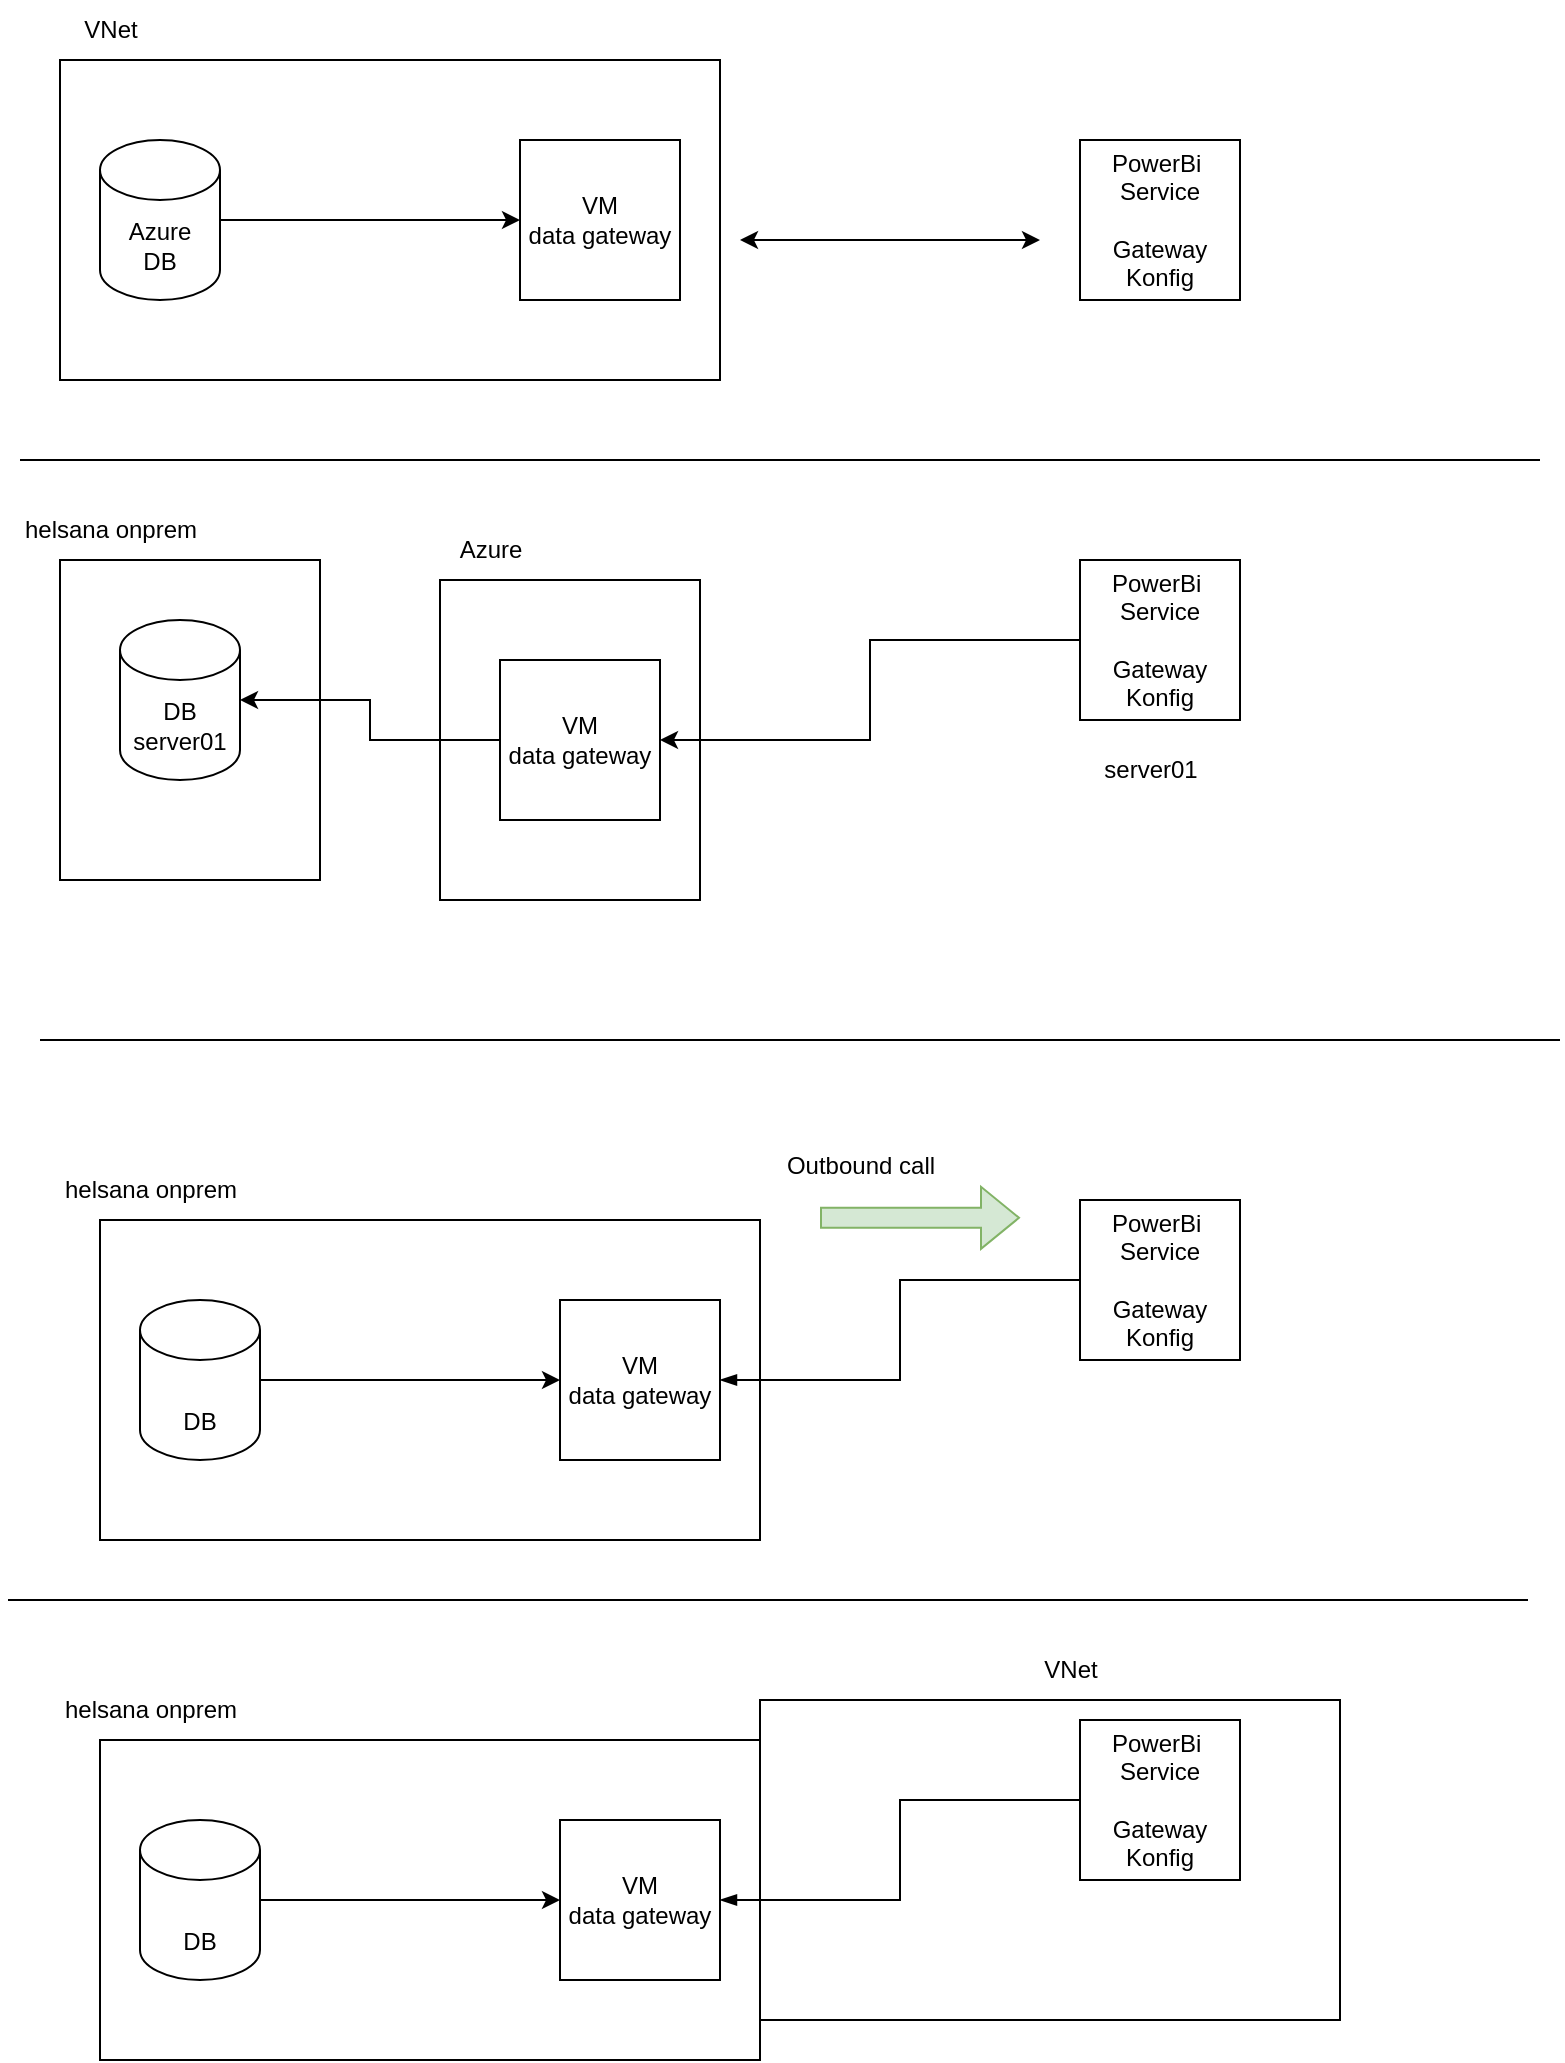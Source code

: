 <mxfile version="27.0.6" pages="3">
  <diagram name="Concept" id="qZir8afrdWR26OkXhCDN">
    <mxGraphModel dx="1554" dy="815" grid="1" gridSize="10" guides="1" tooltips="1" connect="1" arrows="1" fold="1" page="1" pageScale="1" pageWidth="827" pageHeight="1169" math="0" shadow="0">
      <root>
        <mxCell id="0" />
        <mxCell id="1" parent="0" />
        <mxCell id="7g-bt5lcissooJmc7fK5-17" value="" style="rounded=0;whiteSpace=wrap;html=1;fillColor=none;" parent="1" vertex="1">
          <mxGeometry x="60" y="360" width="130" height="160" as="geometry" />
        </mxCell>
        <mxCell id="7g-bt5lcissooJmc7fK5-5" value="" style="rounded=0;whiteSpace=wrap;html=1;fillColor=none;" parent="1" vertex="1">
          <mxGeometry x="60" y="110" width="330" height="160" as="geometry" />
        </mxCell>
        <mxCell id="7g-bt5lcissooJmc7fK5-2" value="PowerBi&amp;nbsp;&lt;div&gt;Service&lt;/div&gt;&lt;div&gt;&lt;br&gt;Gateway Konfig&lt;/div&gt;" style="whiteSpace=wrap;html=1;aspect=fixed;" parent="1" vertex="1">
          <mxGeometry x="570" y="150" width="80" height="80" as="geometry" />
        </mxCell>
        <mxCell id="7g-bt5lcissooJmc7fK5-1" value="VM&lt;div&gt;data gateway&lt;/div&gt;" style="whiteSpace=wrap;html=1;aspect=fixed;" parent="1" vertex="1">
          <mxGeometry x="290" y="150" width="80" height="80" as="geometry" />
        </mxCell>
        <mxCell id="7g-bt5lcissooJmc7fK5-9" style="edgeStyle=orthogonalEdgeStyle;rounded=0;orthogonalLoop=1;jettySize=auto;html=1;" parent="1" source="7g-bt5lcissooJmc7fK5-3" target="7g-bt5lcissooJmc7fK5-1" edge="1">
          <mxGeometry relative="1" as="geometry" />
        </mxCell>
        <mxCell id="7g-bt5lcissooJmc7fK5-3" value="Azure&lt;br&gt;DB" style="shape=cylinder3;whiteSpace=wrap;html=1;boundedLbl=1;backgroundOutline=1;size=15;" parent="1" vertex="1">
          <mxGeometry x="80" y="150" width="60" height="80" as="geometry" />
        </mxCell>
        <mxCell id="7g-bt5lcissooJmc7fK5-6" value="VNet" style="text;html=1;align=center;verticalAlign=middle;resizable=0;points=[];autosize=1;strokeColor=none;fillColor=none;" parent="1" vertex="1">
          <mxGeometry x="60" y="80" width="50" height="30" as="geometry" />
        </mxCell>
        <mxCell id="7g-bt5lcissooJmc7fK5-7" value="" style="endArrow=classic;startArrow=classic;html=1;rounded=0;" parent="1" edge="1">
          <mxGeometry width="50" height="50" relative="1" as="geometry">
            <mxPoint x="400" y="200" as="sourcePoint" />
            <mxPoint x="550" y="200" as="targetPoint" />
          </mxGeometry>
        </mxCell>
        <mxCell id="7g-bt5lcissooJmc7fK5-10" value="" style="rounded=0;whiteSpace=wrap;html=1;fillColor=none;" parent="1" vertex="1">
          <mxGeometry x="250" y="370" width="130" height="160" as="geometry" />
        </mxCell>
        <mxCell id="7g-bt5lcissooJmc7fK5-11" value="" style="endArrow=none;html=1;rounded=0;" parent="1" edge="1">
          <mxGeometry width="50" height="50" relative="1" as="geometry">
            <mxPoint x="40" y="310" as="sourcePoint" />
            <mxPoint x="800" y="310" as="targetPoint" />
          </mxGeometry>
        </mxCell>
        <mxCell id="7g-bt5lcissooJmc7fK5-19" style="edgeStyle=orthogonalEdgeStyle;rounded=0;orthogonalLoop=1;jettySize=auto;html=1;" parent="1" source="7g-bt5lcissooJmc7fK5-12" target="7g-bt5lcissooJmc7fK5-15" edge="1">
          <mxGeometry relative="1" as="geometry" />
        </mxCell>
        <mxCell id="7g-bt5lcissooJmc7fK5-12" value="PowerBi&amp;nbsp;&lt;div&gt;Service&lt;/div&gt;&lt;div&gt;&lt;br&gt;Gateway Konfig&lt;/div&gt;" style="whiteSpace=wrap;html=1;aspect=fixed;" parent="1" vertex="1">
          <mxGeometry x="570" y="360" width="80" height="80" as="geometry" />
        </mxCell>
        <mxCell id="7g-bt5lcissooJmc7fK5-13" value="PowerBi&amp;nbsp;&lt;div&gt;Service&lt;/div&gt;&lt;div&gt;&lt;br&gt;Gateway Konfig&lt;/div&gt;" style="whiteSpace=wrap;html=1;aspect=fixed;" parent="1" vertex="1">
          <mxGeometry x="570" y="680" width="80" height="80" as="geometry" />
        </mxCell>
        <mxCell id="7g-bt5lcissooJmc7fK5-14" value="" style="endArrow=none;html=1;rounded=0;" parent="1" edge="1">
          <mxGeometry width="50" height="50" relative="1" as="geometry">
            <mxPoint x="50" y="600" as="sourcePoint" />
            <mxPoint x="810" y="600" as="targetPoint" />
          </mxGeometry>
        </mxCell>
        <mxCell id="7g-bt5lcissooJmc7fK5-15" value="VM&lt;div&gt;data gateway&lt;/div&gt;" style="whiteSpace=wrap;html=1;aspect=fixed;" parent="1" vertex="1">
          <mxGeometry x="280" y="410" width="80" height="80" as="geometry" />
        </mxCell>
        <mxCell id="7g-bt5lcissooJmc7fK5-16" value="DB&lt;br&gt;server01" style="shape=cylinder3;whiteSpace=wrap;html=1;boundedLbl=1;backgroundOutline=1;size=15;" parent="1" vertex="1">
          <mxGeometry x="90" y="390" width="60" height="80" as="geometry" />
        </mxCell>
        <mxCell id="7g-bt5lcissooJmc7fK5-18" style="edgeStyle=orthogonalEdgeStyle;rounded=0;orthogonalLoop=1;jettySize=auto;html=1;entryX=1;entryY=0.5;entryDx=0;entryDy=0;entryPerimeter=0;" parent="1" source="7g-bt5lcissooJmc7fK5-15" target="7g-bt5lcissooJmc7fK5-16" edge="1">
          <mxGeometry relative="1" as="geometry" />
        </mxCell>
        <mxCell id="7g-bt5lcissooJmc7fK5-20" value="" style="rounded=0;whiteSpace=wrap;html=1;fillColor=none;" parent="1" vertex="1">
          <mxGeometry x="80" y="690" width="330" height="160" as="geometry" />
        </mxCell>
        <mxCell id="7g-bt5lcissooJmc7fK5-21" value="VM&lt;div&gt;data gateway&lt;/div&gt;" style="whiteSpace=wrap;html=1;aspect=fixed;" parent="1" vertex="1">
          <mxGeometry x="310" y="730" width="80" height="80" as="geometry" />
        </mxCell>
        <mxCell id="7g-bt5lcissooJmc7fK5-22" style="edgeStyle=orthogonalEdgeStyle;rounded=0;orthogonalLoop=1;jettySize=auto;html=1;" parent="1" source="7g-bt5lcissooJmc7fK5-23" target="7g-bt5lcissooJmc7fK5-21" edge="1">
          <mxGeometry relative="1" as="geometry" />
        </mxCell>
        <mxCell id="7g-bt5lcissooJmc7fK5-23" value="&lt;br&gt;DB" style="shape=cylinder3;whiteSpace=wrap;html=1;boundedLbl=1;backgroundOutline=1;size=15;" parent="1" vertex="1">
          <mxGeometry x="100" y="730" width="60" height="80" as="geometry" />
        </mxCell>
        <mxCell id="7g-bt5lcissooJmc7fK5-24" value="helsana onprem" style="text;html=1;align=center;verticalAlign=middle;resizable=0;points=[];autosize=1;strokeColor=none;fillColor=none;" parent="1" vertex="1">
          <mxGeometry x="50" y="660" width="110" height="30" as="geometry" />
        </mxCell>
        <mxCell id="7g-bt5lcissooJmc7fK5-25" value="Azure" style="text;html=1;align=center;verticalAlign=middle;resizable=0;points=[];autosize=1;strokeColor=none;fillColor=none;" parent="1" vertex="1">
          <mxGeometry x="250" y="340" width="50" height="30" as="geometry" />
        </mxCell>
        <mxCell id="7g-bt5lcissooJmc7fK5-27" style="edgeStyle=orthogonalEdgeStyle;rounded=0;orthogonalLoop=1;jettySize=auto;html=1;entryX=0;entryY=0.5;entryDx=0;entryDy=0;endArrow=none;startFill=1;startArrow=blockThin;" parent="1" source="7g-bt5lcissooJmc7fK5-21" target="7g-bt5lcissooJmc7fK5-13" edge="1">
          <mxGeometry relative="1" as="geometry" />
        </mxCell>
        <mxCell id="7g-bt5lcissooJmc7fK5-28" value="" style="endArrow=none;html=1;rounded=0;" parent="1" edge="1">
          <mxGeometry width="50" height="50" relative="1" as="geometry">
            <mxPoint x="34" y="880" as="sourcePoint" />
            <mxPoint x="794" y="880" as="targetPoint" />
          </mxGeometry>
        </mxCell>
        <mxCell id="7g-bt5lcissooJmc7fK5-29" value="PowerBi&amp;nbsp;&lt;div&gt;Service&lt;/div&gt;&lt;div&gt;&lt;br&gt;Gateway Konfig&lt;/div&gt;" style="whiteSpace=wrap;html=1;aspect=fixed;" parent="1" vertex="1">
          <mxGeometry x="570" y="940" width="80" height="80" as="geometry" />
        </mxCell>
        <mxCell id="7g-bt5lcissooJmc7fK5-30" value="" style="rounded=0;whiteSpace=wrap;html=1;fillColor=none;" parent="1" vertex="1">
          <mxGeometry x="80" y="950" width="330" height="160" as="geometry" />
        </mxCell>
        <mxCell id="7g-bt5lcissooJmc7fK5-31" value="VM&lt;div&gt;data gateway&lt;/div&gt;" style="whiteSpace=wrap;html=1;aspect=fixed;" parent="1" vertex="1">
          <mxGeometry x="310" y="990" width="80" height="80" as="geometry" />
        </mxCell>
        <mxCell id="7g-bt5lcissooJmc7fK5-32" style="edgeStyle=orthogonalEdgeStyle;rounded=0;orthogonalLoop=1;jettySize=auto;html=1;" parent="1" source="7g-bt5lcissooJmc7fK5-33" target="7g-bt5lcissooJmc7fK5-31" edge="1">
          <mxGeometry relative="1" as="geometry" />
        </mxCell>
        <mxCell id="7g-bt5lcissooJmc7fK5-33" value="&lt;br&gt;DB" style="shape=cylinder3;whiteSpace=wrap;html=1;boundedLbl=1;backgroundOutline=1;size=15;" parent="1" vertex="1">
          <mxGeometry x="100" y="990" width="60" height="80" as="geometry" />
        </mxCell>
        <mxCell id="7g-bt5lcissooJmc7fK5-34" value="helsana onprem" style="text;html=1;align=center;verticalAlign=middle;resizable=0;points=[];autosize=1;strokeColor=none;fillColor=none;" parent="1" vertex="1">
          <mxGeometry x="50" y="920" width="110" height="30" as="geometry" />
        </mxCell>
        <mxCell id="7g-bt5lcissooJmc7fK5-35" style="edgeStyle=orthogonalEdgeStyle;rounded=0;orthogonalLoop=1;jettySize=auto;html=1;entryX=0;entryY=0.5;entryDx=0;entryDy=0;endArrow=none;startFill=1;startArrow=blockThin;" parent="1" source="7g-bt5lcissooJmc7fK5-31" target="7g-bt5lcissooJmc7fK5-29" edge="1">
          <mxGeometry relative="1" as="geometry" />
        </mxCell>
        <mxCell id="7g-bt5lcissooJmc7fK5-36" value="" style="rounded=0;whiteSpace=wrap;html=1;fillColor=none;" parent="1" vertex="1">
          <mxGeometry x="410" y="930" width="290" height="160" as="geometry" />
        </mxCell>
        <mxCell id="7g-bt5lcissooJmc7fK5-37" value="VNet" style="text;html=1;align=center;verticalAlign=middle;resizable=0;points=[];autosize=1;strokeColor=none;fillColor=none;" parent="1" vertex="1">
          <mxGeometry x="540" y="900" width="50" height="30" as="geometry" />
        </mxCell>
        <mxCell id="7g-bt5lcissooJmc7fK5-38" value="" style="shape=flexArrow;endArrow=classic;html=1;rounded=0;fillColor=#d5e8d4;strokeColor=#82b366;" parent="1" edge="1">
          <mxGeometry width="50" height="50" relative="1" as="geometry">
            <mxPoint x="440" y="688.89" as="sourcePoint" />
            <mxPoint x="540" y="688.89" as="targetPoint" />
          </mxGeometry>
        </mxCell>
        <mxCell id="7g-bt5lcissooJmc7fK5-39" value="Outbound call" style="text;html=1;align=center;verticalAlign=middle;resizable=0;points=[];autosize=1;strokeColor=none;fillColor=none;" parent="1" vertex="1">
          <mxGeometry x="410" y="648" width="100" height="30" as="geometry" />
        </mxCell>
        <mxCell id="7g-bt5lcissooJmc7fK5-40" value="helsana onprem" style="text;html=1;align=center;verticalAlign=middle;resizable=0;points=[];autosize=1;strokeColor=none;fillColor=none;" parent="1" vertex="1">
          <mxGeometry x="30" y="330" width="110" height="30" as="geometry" />
        </mxCell>
        <mxCell id="7g-bt5lcissooJmc7fK5-41" value="server01" style="text;html=1;align=center;verticalAlign=middle;resizable=0;points=[];autosize=1;strokeColor=none;fillColor=none;" parent="1" vertex="1">
          <mxGeometry x="570" y="450" width="70" height="30" as="geometry" />
        </mxCell>
      </root>
    </mxGraphModel>
  </diagram>
  <diagram id="yi8a7LDvzmybEQrTX-x0" name="Data Gateway">
    <mxGraphModel dx="1426" dy="897" grid="1" gridSize="10" guides="1" tooltips="1" connect="1" arrows="1" fold="1" page="1" pageScale="1" pageWidth="827" pageHeight="1169" math="0" shadow="0">
      <root>
        <mxCell id="0" />
        <mxCell id="1" parent="0" />
        <mxCell id="41tGtzTbO94o2JY7hZ-_-1" value="" style="rounded=0;whiteSpace=wrap;html=1;dashed=1;dashPattern=8 8;strokeColor=#3399FF;fillColor=none;" parent="1" vertex="1">
          <mxGeometry x="445.85" y="89" width="193.05" height="130" as="geometry" />
        </mxCell>
        <mxCell id="FhgOkG7_U2HI9GL1ZDEd-1" value="" style="rounded=0;whiteSpace=wrap;html=1;dashed=1;dashPattern=8 8;strokeColor=#666666;fillColor=#f5f5f5;fontColor=#333333;" parent="1" vertex="1">
          <mxGeometry x="120.85" y="70" width="230" height="150" as="geometry" />
        </mxCell>
        <mxCell id="FhgOkG7_U2HI9GL1ZDEd-3" value="VM/ Gateway" style="image;aspect=fixed;html=1;points=[];align=center;fontSize=12;image=img/lib/azure2/compute/Virtual_Machine.svg;" parent="1" vertex="1">
          <mxGeometry x="270.85" y="120" width="53.91" height="50" as="geometry" />
        </mxCell>
        <mxCell id="FhgOkG7_U2HI9GL1ZDEd-5" value="helsana onprem" style="text;html=1;align=center;verticalAlign=middle;whiteSpace=wrap;rounded=0;" parent="1" vertex="1">
          <mxGeometry x="110" y="40" width="60" height="30" as="geometry" />
        </mxCell>
        <mxCell id="FhgOkG7_U2HI9GL1ZDEd-6" value="" style="image;aspect=fixed;html=1;points=[];align=center;fontSize=12;image=img/lib/azure2/databases/SQL_Data_Warehouses.svg;" parent="1" vertex="1">
          <mxGeometry x="140.85" y="112.5" width="64" height="65" as="geometry" />
        </mxCell>
        <mxCell id="41tGtzTbO94o2JY7hZ-_-2" value="PowerBi&lt;br&gt;Service" style="image;aspect=fixed;html=1;points=[];align=center;fontSize=12;image=img/lib/azure2/power_platform/PowerBI.svg;" parent="1" vertex="1">
          <mxGeometry x="548.9" y="109" width="37.5" height="50" as="geometry" />
        </mxCell>
        <mxCell id="41tGtzTbO94o2JY7hZ-_-3" value="PowerBi&lt;br&gt;Gateway" style="image;aspect=fixed;html=1;points=[];align=center;fontSize=12;image=img/lib/azure2/networking/Application_Gateways.svg;" parent="1" vertex="1">
          <mxGeometry x="468.9" y="114" width="40" height="40" as="geometry" />
        </mxCell>
        <mxCell id="41tGtzTbO94o2JY7hZ-_-6" value="" style="endArrow=block;startArrow=none;html=1;rounded=0;strokeColor=#3399FF;strokeWidth=3;startFill=0;endFill=1;" parent="1" edge="1">
          <mxGeometry width="50" height="50" relative="1" as="geometry">
            <mxPoint x="355.85" y="144.5" as="sourcePoint" />
            <mxPoint x="445.85" y="144.5" as="targetPoint" />
          </mxGeometry>
        </mxCell>
        <mxCell id="fnILvnNw3e_hWQ94wpYr-20" value="" style="rounded=0;whiteSpace=wrap;html=1;dashed=1;dashPattern=8 8;strokeColor=#666666;fillColor=#f5f5f5;fontColor=#333333;" parent="1" vertex="1">
          <mxGeometry x="114.65" y="890" width="230" height="150" as="geometry" />
        </mxCell>
        <mxCell id="fnILvnNw3e_hWQ94wpYr-21" value="VM/ Gateway" style="image;aspect=fixed;html=1;points=[];align=center;fontSize=12;image=img/lib/azure2/compute/Virtual_Machine.svg;" parent="1" vertex="1">
          <mxGeometry x="264.65" y="940" width="53.91" height="50" as="geometry" />
        </mxCell>
        <mxCell id="fnILvnNw3e_hWQ94wpYr-22" value="helsana onprem" style="text;html=1;align=center;verticalAlign=middle;whiteSpace=wrap;rounded=0;" parent="1" vertex="1">
          <mxGeometry x="112" y="860" width="60" height="30" as="geometry" />
        </mxCell>
        <mxCell id="wOrmuRQ5-gVy0QCRrRBy-9" style="edgeStyle=orthogonalEdgeStyle;rounded=0;orthogonalLoop=1;jettySize=auto;html=1;dashed=1;endArrow=none;startFill=0;strokeColor=#808080;" parent="1" source="fnILvnNw3e_hWQ94wpYr-23" target="fnILvnNw3e_hWQ94wpYr-21" edge="1">
          <mxGeometry relative="1" as="geometry" />
        </mxCell>
        <mxCell id="fnILvnNw3e_hWQ94wpYr-23" value="" style="image;aspect=fixed;html=1;points=[];align=center;fontSize=12;image=img/lib/azure2/databases/SQL_Data_Warehouses.svg;" parent="1" vertex="1">
          <mxGeometry x="134.65" y="932.5" width="64" height="65" as="geometry" />
        </mxCell>
        <mxCell id="fnILvnNw3e_hWQ94wpYr-24" value="" style="rounded=0;whiteSpace=wrap;html=1;dashed=1;dashPattern=8 8;strokeColor=#3399FF;fillColor=none;" parent="1" vertex="1">
          <mxGeometry x="439.65" y="909" width="193.05" height="130" as="geometry" />
        </mxCell>
        <mxCell id="fnILvnNw3e_hWQ94wpYr-25" value="PowerBi&lt;br&gt;Service" style="image;aspect=fixed;html=1;points=[];align=center;fontSize=12;image=img/lib/azure2/power_platform/PowerBI.svg;" parent="1" vertex="1">
          <mxGeometry x="542.7" y="929" width="37.5" height="50" as="geometry" />
        </mxCell>
        <mxCell id="fnILvnNw3e_hWQ94wpYr-26" value="PowerBi&lt;br&gt;Gateway" style="image;aspect=fixed;html=1;points=[];align=center;fontSize=12;image=img/lib/azure2/networking/Application_Gateways.svg;" parent="1" vertex="1">
          <mxGeometry x="462.7" y="934" width="40" height="40" as="geometry" />
        </mxCell>
        <mxCell id="fnILvnNw3e_hWQ94wpYr-29" value="VNet" style="image;aspect=fixed;html=1;points=[];align=center;fontSize=12;image=img/lib/azure2/networking/Virtual_Networks.svg;imageBackground=default;" parent="1" vertex="1">
          <mxGeometry x="571.45" y="1025" width="50.25" height="30" as="geometry" />
        </mxCell>
        <mxCell id="fnILvnNw3e_hWQ94wpYr-31" value="Premium&lt;br&gt;License" style="text;html=1;align=center;verticalAlign=middle;resizable=0;points=[];autosize=1;strokeColor=none;fillColor=none;" parent="1" vertex="1">
          <mxGeometry x="568.67" y="870" width="70" height="40" as="geometry" />
        </mxCell>
        <mxCell id="fnILvnNw3e_hWQ94wpYr-32" value="Expressroute" style="image;aspect=fixed;html=1;points=[];align=center;fontSize=12;image=img/lib/azure2/networking/ExpressRoute_Circuits.svg;" parent="1" vertex="1">
          <mxGeometry x="374.65" y="977" width="32.81" height="30" as="geometry" />
        </mxCell>
        <mxCell id="fnILvnNw3e_hWQ94wpYr-33" value="" style="endArrow=block;startArrow=block;html=1;rounded=0;strokeColor=#3399FF;strokeWidth=3;endFill=1;startFill=1;" parent="1" edge="1">
          <mxGeometry width="50" height="50" relative="1" as="geometry">
            <mxPoint x="344.65" y="974" as="sourcePoint" />
            <mxPoint x="434.65" y="974" as="targetPoint" />
          </mxGeometry>
        </mxCell>
        <mxCell id="fnILvnNw3e_hWQ94wpYr-34" value="" style="endArrow=none;html=1;rounded=0;dashed=1;dashPattern=12 12;" parent="1" edge="1">
          <mxGeometry width="50" height="50" relative="1" as="geometry">
            <mxPoint x="45.0" y="280" as="sourcePoint" />
            <mxPoint x="765" y="280" as="targetPoint" />
          </mxGeometry>
        </mxCell>
        <mxCell id="w2pjKK2Ba49s_lqFkEk9-17" value="" style="endArrow=none;html=1;rounded=0;dashed=1;dashPattern=12 12;" parent="1" edge="1">
          <mxGeometry width="50" height="50" relative="1" as="geometry">
            <mxPoint x="36.15" y="570" as="sourcePoint" />
            <mxPoint x="756.15" y="570" as="targetPoint" />
          </mxGeometry>
        </mxCell>
        <mxCell id="w2pjKK2Ba49s_lqFkEk9-18" value="" style="rounded=0;whiteSpace=wrap;html=1;dashed=1;dashPattern=8 8;strokeColor=#3399FF;fillColor=none;" parent="1" vertex="1">
          <mxGeometry x="550.45" y="636.5" width="193.05" height="130" as="geometry" />
        </mxCell>
        <mxCell id="w2pjKK2Ba49s_lqFkEk9-19" value="" style="rounded=0;whiteSpace=wrap;html=1;dashed=1;dashPattern=8 8;strokeColor=#3399FF;fillColor=none;" parent="1" vertex="1">
          <mxGeometry x="328.23" y="630" width="132.22" height="150" as="geometry" />
        </mxCell>
        <mxCell id="w2pjKK2Ba49s_lqFkEk9-20" value="VM/ Gateway" style="image;aspect=fixed;html=1;points=[];align=center;fontSize=12;image=img/lib/azure2/compute/Virtual_Machine.svg;" parent="1" vertex="1">
          <mxGeometry x="366.54" y="672.5" width="53.91" height="50" as="geometry" />
        </mxCell>
        <mxCell id="w2pjKK2Ba49s_lqFkEk9-21" value="" style="rounded=0;whiteSpace=wrap;html=1;dashed=1;dashPattern=8 8;strokeColor=#666666;fillColor=#f5f5f5;fontColor=#333333;" parent="1" vertex="1">
          <mxGeometry x="112.35" y="650" width="124.1" height="110" as="geometry" />
        </mxCell>
        <mxCell id="w2pjKK2Ba49s_lqFkEk9-22" value="" style="image;aspect=fixed;html=1;points=[];align=center;fontSize=12;image=img/lib/azure2/databases/SQL_Data_Warehouses.svg;" parent="1" vertex="1">
          <mxGeometry x="142.35" y="668.75" width="56.62" height="57.5" as="geometry" />
        </mxCell>
        <mxCell id="w2pjKK2Ba49s_lqFkEk9-23" value="Expressroute" style="image;aspect=fixed;html=1;points=[];align=center;fontSize=12;image=img/lib/azure2/networking/ExpressRoute_Circuits.svg;" parent="1" vertex="1">
          <mxGeometry x="266.45" y="707.5" width="32.81" height="30" as="geometry" />
        </mxCell>
        <mxCell id="w2pjKK2Ba49s_lqFkEk9-24" value="" style="endArrow=block;startArrow=block;html=1;rounded=0;strokeColor=#3399FF;strokeWidth=3;endFill=1;startFill=1;" parent="1" edge="1">
          <mxGeometry width="50" height="50" relative="1" as="geometry">
            <mxPoint x="236.45" y="704.5" as="sourcePoint" />
            <mxPoint x="326.45" y="704.5" as="targetPoint" />
          </mxGeometry>
        </mxCell>
        <mxCell id="w2pjKK2Ba49s_lqFkEk9-25" value="helsana onprem" style="text;html=1;align=center;verticalAlign=middle;whiteSpace=wrap;rounded=0;" parent="1" vertex="1">
          <mxGeometry x="107" y="620" width="60" height="30" as="geometry" />
        </mxCell>
        <mxCell id="w2pjKK2Ba49s_lqFkEk9-26" value="PowerBi&lt;br&gt;Service" style="image;aspect=fixed;html=1;points=[];align=center;fontSize=12;image=img/lib/azure2/power_platform/PowerBI.svg;" parent="1" vertex="1">
          <mxGeometry x="653.5" y="656.5" width="37.5" height="50" as="geometry" />
        </mxCell>
        <mxCell id="w2pjKK2Ba49s_lqFkEk9-27" value="PowerBi&lt;br&gt;Gateway" style="image;aspect=fixed;html=1;points=[];align=center;fontSize=12;image=img/lib/azure2/networking/Application_Gateways.svg;" parent="1" vertex="1">
          <mxGeometry x="573.5" y="661.5" width="40" height="40" as="geometry" />
        </mxCell>
        <mxCell id="w2pjKK2Ba49s_lqFkEk9-28" value="RG&lt;br&gt;Region" style="image;sketch=0;aspect=fixed;html=1;points=[];align=center;fontSize=12;image=img/lib/mscae/ResourceGroup.svg;imageBackground=default;" parent="1" vertex="1">
          <mxGeometry x="406.83" y="766" width="37.5" height="30" as="geometry" />
        </mxCell>
        <mxCell id="w2pjKK2Ba49s_lqFkEk9-29" value="" style="endArrow=block;startArrow=none;html=1;rounded=0;strokeColor=#3399FF;strokeWidth=3;startFill=0;endFill=1;" parent="1" edge="1">
          <mxGeometry width="50" height="50" relative="1" as="geometry">
            <mxPoint x="460.45" y="704.5" as="sourcePoint" />
            <mxPoint x="550.45" y="704.5" as="targetPoint" />
          </mxGeometry>
        </mxCell>
        <mxCell id="w2pjKK2Ba49s_lqFkEk9-30" value="Azure&lt;br&gt;Backbone&lt;br&gt;Region" style="edgeLabel;html=1;align=center;verticalAlign=middle;resizable=0;points=[];" parent="w2pjKK2Ba49s_lqFkEk9-29" vertex="1" connectable="0">
          <mxGeometry x="0.091" y="1" relative="1" as="geometry">
            <mxPoint x="-7" y="24" as="offset" />
          </mxGeometry>
        </mxCell>
        <mxCell id="w2pjKK2Ba49s_lqFkEk9-31" value="RG&lt;br&gt;Region" style="image;sketch=0;aspect=fixed;html=1;points=[];align=center;fontSize=12;image=img/lib/mscae/ResourceGroup.svg;imageBackground=default;" parent="1" vertex="1">
          <mxGeometry x="691" y="752.5" width="37.5" height="30" as="geometry" />
        </mxCell>
        <mxCell id="w2pjKK2Ba49s_lqFkEk9-32" value="" style="endArrow=none;html=1;rounded=0;dashed=1;dashPattern=12 12;" parent="1" edge="1">
          <mxGeometry width="50" height="50" relative="1" as="geometry">
            <mxPoint x="41.15" y="850" as="sourcePoint" />
            <mxPoint x="761.15" y="850" as="targetPoint" />
          </mxGeometry>
        </mxCell>
        <mxCell id="w2pjKK2Ba49s_lqFkEk9-34" value="Outbound only&lt;div&gt;*Azure Relay&lt;/div&gt;" style="edgeLabel;html=1;align=center;verticalAlign=middle;resizable=0;points=[];" parent="1" vertex="1" connectable="0">
          <mxGeometry x="399.91" y="120" as="geometry" />
        </mxCell>
        <mxCell id="wOrmuRQ5-gVy0QCRrRBy-10" style="edgeStyle=orthogonalEdgeStyle;rounded=0;orthogonalLoop=1;jettySize=auto;html=1;entryX=0.04;entryY=0.5;entryDx=0;entryDy=0;entryPerimeter=0;endArrow=none;startFill=0;dashed=1;strokeColor=#808080;" parent="1" source="FhgOkG7_U2HI9GL1ZDEd-6" target="FhgOkG7_U2HI9GL1ZDEd-3" edge="1">
          <mxGeometry relative="1" as="geometry" />
        </mxCell>
        <mxCell id="wOrmuRQ5-gVy0QCRrRBy-12" value="*Azure Relay&lt;div&gt;&lt;font style=&quot;font-size: 10px;&quot;&gt;- TLS (encrypted)&lt;br&gt;- HTTPS (outbound)&lt;br&gt;- EntraID Auth&lt;/font&gt;&lt;/div&gt;" style="text;html=1;align=left;verticalAlign=middle;resizable=0;points=[];autosize=1;strokeColor=none;fillColor=none;" parent="1" vertex="1">
          <mxGeometry x="710.28" y="10" width="110" height="70" as="geometry" />
        </mxCell>
        <mxCell id="2YbgH77Sx4iIp7jszZxg-1" value="&lt;b&gt;Microsoft&lt;br&gt;Empfehlung&lt;/b&gt;" style="text;html=1;align=center;verticalAlign=middle;resizable=0;points=[];autosize=1;strokeColor=none;fillColor=none;rotation=-90;" parent="1" vertex="1">
          <mxGeometry x="-10" y="120" width="90" height="40" as="geometry" />
        </mxCell>
        <mxCell id="2YbgH77Sx4iIp7jszZxg-3" value="Outbound only&lt;div&gt;*Azure Relay&lt;/div&gt;" style="edgeLabel;html=1;align=center;verticalAlign=middle;resizable=0;points=[];" parent="1" vertex="1" connectable="0">
          <mxGeometry x="550.564" y="387.75" as="geometry" />
        </mxCell>
        <mxCell id="2YbgH77Sx4iIp7jszZxg-4" value="" style="rounded=0;whiteSpace=wrap;html=1;dashed=1;dashPattern=8 8;strokeColor=#3399FF;fillColor=none;" parent="1" vertex="1">
          <mxGeometry x="611.23" y="351.25" width="178.77" height="130" as="geometry" />
        </mxCell>
        <mxCell id="2YbgH77Sx4iIp7jszZxg-5" value="" style="rounded=0;whiteSpace=wrap;html=1;dashed=1;dashPattern=8 8;strokeColor=#3399FF;fillColor=none;" parent="1" vertex="1">
          <mxGeometry x="293.71" y="331.25" width="210.57" height="150" as="geometry" />
        </mxCell>
        <mxCell id="2YbgH77Sx4iIp7jszZxg-6" value="VM/ Gateway" style="image;aspect=fixed;html=1;points=[];align=center;fontSize=12;image=img/lib/azure2/compute/Virtual_Machine.svg;" parent="1" vertex="1">
          <mxGeometry x="424.28" y="381.25" width="53.91" height="50" as="geometry" />
        </mxCell>
        <mxCell id="2YbgH77Sx4iIp7jszZxg-7" value="VNet" style="image;aspect=fixed;html=1;points=[];align=center;fontSize=12;image=img/lib/azure2/networking/Virtual_Networks.svg;imageBackground=default;" parent="1" vertex="1">
          <mxGeometry x="444.28" y="467.25" width="50.25" height="30" as="geometry" />
        </mxCell>
        <mxCell id="2YbgH77Sx4iIp7jszZxg-8" value="PowerBi&lt;br&gt;Service" style="image;aspect=fixed;html=1;points=[];align=center;fontSize=12;image=img/lib/azure2/power_platform/PowerBI.svg;" parent="1" vertex="1">
          <mxGeometry x="714.28" y="371.25" width="37.5" height="50" as="geometry" />
        </mxCell>
        <mxCell id="2YbgH77Sx4iIp7jszZxg-9" value="" style="endArrow=block;startArrow=none;html=1;rounded=0;strokeColor=#3399FF;strokeWidth=3;startFill=0;endFill=1;" parent="1" edge="1">
          <mxGeometry width="50" height="50" relative="1" as="geometry">
            <mxPoint x="509.28" y="405.75" as="sourcePoint" />
            <mxPoint x="599.28" y="405.75" as="targetPoint" />
          </mxGeometry>
        </mxCell>
        <mxCell id="2YbgH77Sx4iIp7jszZxg-10" value="PowerBi&lt;br&gt;Gateway" style="image;aspect=fixed;html=1;points=[];align=center;fontSize=12;image=img/lib/azure2/networking/Application_Gateways.svg;" parent="1" vertex="1">
          <mxGeometry x="634.28" y="376.25" width="40" height="40" as="geometry" />
        </mxCell>
        <mxCell id="2YbgH77Sx4iIp7jszZxg-11" value="" style="endArrow=none;startArrow=none;html=1;rounded=0;strokeColor=#808080;dashed=1;startFill=0;" parent="1" source="2YbgH77Sx4iIp7jszZxg-24" edge="1">
          <mxGeometry width="50" height="50" relative="1" as="geometry">
            <mxPoint x="344.28" y="405.75" as="sourcePoint" />
            <mxPoint x="414.28" y="405.75" as="targetPoint" />
          </mxGeometry>
        </mxCell>
        <mxCell id="2YbgH77Sx4iIp7jszZxg-12" value="RG&lt;br&gt;Region" style="image;sketch=0;aspect=fixed;html=1;points=[];align=center;fontSize=12;image=img/lib/mscae/ResourceGroup.svg;imageBackground=default;" parent="1" vertex="1">
          <mxGeometry x="741.78" y="467.25" width="37.5" height="30" as="geometry" />
        </mxCell>
        <mxCell id="2YbgH77Sx4iIp7jszZxg-13" value="ER" style="image;aspect=fixed;html=1;points=[];align=center;fontSize=12;image=img/lib/azure2/networking/ExpressRoute_Circuits.svg;" parent="1" vertex="1">
          <mxGeometry x="249.28" y="409.25" width="32.81" height="30" as="geometry" />
        </mxCell>
        <mxCell id="2YbgH77Sx4iIp7jszZxg-14" value="" style="endArrow=block;startArrow=block;html=1;rounded=0;strokeColor=#3399FF;strokeWidth=3;startFill=1;endFill=1;" parent="1" edge="1">
          <mxGeometry width="50" height="50" relative="1" as="geometry">
            <mxPoint x="236.06" y="406.25" as="sourcePoint" />
            <mxPoint x="294.28" y="406.25" as="targetPoint" />
          </mxGeometry>
        </mxCell>
        <mxCell id="2YbgH77Sx4iIp7jszZxg-15" value="Azure&lt;br&gt;Backbone&lt;br&gt;Region" style="edgeLabel;html=1;align=center;verticalAlign=middle;resizable=0;points=[];" parent="1" vertex="1" connectable="0">
          <mxGeometry x="549.39" y="431.25" as="geometry" />
        </mxCell>
        <mxCell id="2YbgH77Sx4iIp7jszZxg-16" value="" style="rounded=0;whiteSpace=wrap;html=1;dashed=1;dashPattern=8 8;strokeColor=#666666;fillColor=#f5f5f5;fontColor=#333333;" parent="1" vertex="1">
          <mxGeometry x="76.06" y="350" width="160" height="120" as="geometry" />
        </mxCell>
        <mxCell id="2YbgH77Sx4iIp7jszZxg-17" value="" style="edgeStyle=orthogonalEdgeStyle;rounded=0;orthogonalLoop=1;jettySize=auto;html=1;dashed=1;endArrow=none;startFill=0;strokeColor=#666666;" parent="1" source="2YbgH77Sx4iIp7jszZxg-18" target="2YbgH77Sx4iIp7jszZxg-20" edge="1">
          <mxGeometry relative="1" as="geometry">
            <Array as="points">
              <mxPoint x="154.28" y="386" />
              <mxPoint x="154.28" y="410" />
            </Array>
          </mxGeometry>
        </mxCell>
        <mxCell id="2YbgH77Sx4iIp7jszZxg-18" value="" style="image;aspect=fixed;html=1;points=[];align=center;fontSize=12;image=img/lib/azure2/databases/SQL_Data_Warehouses.svg;" parent="1" vertex="1">
          <mxGeometry x="86.06" y="362.5" width="46.77" height="47.5" as="geometry" />
        </mxCell>
        <mxCell id="2YbgH77Sx4iIp7jszZxg-19" value="helsana onprem" style="text;html=1;align=center;verticalAlign=middle;whiteSpace=wrap;rounded=0;" parent="1" vertex="1">
          <mxGeometry x="66.66" y="320" width="60" height="30" as="geometry" />
        </mxCell>
        <mxCell id="2YbgH77Sx4iIp7jszZxg-20" value="DPF" style="image;aspect=fixed;html=1;points=[];align=center;fontSize=12;image=img/lib/azure2/devops/API_Connections.svg;" parent="1" vertex="1">
          <mxGeometry x="184.28" y="395" width="45.01" height="30" as="geometry" />
        </mxCell>
        <mxCell id="2YbgH77Sx4iIp7jszZxg-21" value="" style="image;aspect=fixed;html=1;points=[];align=center;fontSize=12;image=img/lib/azure2/databases/SQL_Database.svg;" parent="1" vertex="1">
          <mxGeometry x="94.44" y="427.5" width="30" height="40" as="geometry" />
        </mxCell>
        <mxCell id="2YbgH77Sx4iIp7jszZxg-22" style="edgeStyle=orthogonalEdgeStyle;rounded=0;orthogonalLoop=1;jettySize=auto;html=1;strokeColor=#666666;endArrow=none;startFill=0;dashed=1;entryX=0.022;entryY=0.529;entryDx=0;entryDy=0;entryPerimeter=0;" parent="1" source="2YbgH77Sx4iIp7jszZxg-21" target="2YbgH77Sx4iIp7jszZxg-20" edge="1">
          <mxGeometry relative="1" as="geometry">
            <Array as="points" />
          </mxGeometry>
        </mxCell>
        <mxCell id="2YbgH77Sx4iIp7jszZxg-23" value="" style="endArrow=none;startArrow=none;html=1;rounded=0;strokeColor=#808080;dashed=1;startFill=0;" parent="1" target="2YbgH77Sx4iIp7jszZxg-24" edge="1">
          <mxGeometry width="50" height="50" relative="1" as="geometry">
            <mxPoint x="344.28" y="405.75" as="sourcePoint" />
            <mxPoint x="414.28" y="405.75" as="targetPoint" />
          </mxGeometry>
        </mxCell>
        <mxCell id="2YbgH77Sx4iIp7jszZxg-24" value="" style="image;aspect=fixed;html=1;points=[];align=center;fontSize=12;image=img/lib/azure2/databases/SQL_Database.svg;" parent="1" vertex="1">
          <mxGeometry x="320.97" y="381.25" width="37.5" height="50" as="geometry" />
        </mxCell>
        <mxCell id="2YbgH77Sx4iIp7jszZxg-25" value="&lt;b&gt;Variante1&lt;/b&gt;" style="text;html=1;align=center;verticalAlign=middle;resizable=0;points=[];autosize=1;strokeColor=none;fillColor=none;rotation=-90;" parent="1" vertex="1">
          <mxGeometry x="5" y="376.25" width="80" height="30" as="geometry" />
        </mxCell>
        <mxCell id="2YbgH77Sx4iIp7jszZxg-26" value="&lt;b&gt;Variante 2&lt;/b&gt;" style="text;html=1;align=center;verticalAlign=middle;resizable=0;points=[];autosize=1;strokeColor=none;fillColor=none;rotation=-90;" parent="1" vertex="1">
          <mxGeometry x="4.1" y="686.25" width="80" height="30" as="geometry" />
        </mxCell>
        <mxCell id="2YbgH77Sx4iIp7jszZxg-27" value="&lt;b&gt;Variante 3&lt;/b&gt;" style="text;html=1;align=center;verticalAlign=middle;resizable=0;points=[];autosize=1;strokeColor=none;fillColor=none;rotation=-90;" parent="1" vertex="1">
          <mxGeometry x="5" y="934" width="80" height="30" as="geometry" />
        </mxCell>
        <mxCell id="41tGtzTbO94o2JY7hZ-_-4" value="RG&lt;br&gt;Region" style="image;sketch=0;aspect=fixed;html=1;points=[];align=center;fontSize=12;image=img/lib/mscae/ResourceGroup.svg;imageBackground=default;" parent="1" vertex="1">
          <mxGeometry x="586.4" y="205" width="37.5" height="30" as="geometry" />
        </mxCell>
        <mxCell id="kDim055seWfGnbcOKEwT-1" value="" style="image;aspect=fixed;html=1;points=[];align=center;fontSize=12;image=img/lib/azure2/networking/Application_Gateways.svg;" vertex="1" parent="1">
          <mxGeometry x="309.71" y="154" width="20" height="20" as="geometry" />
        </mxCell>
        <mxCell id="kDim055seWfGnbcOKEwT-2" value="" style="image;aspect=fixed;html=1;points=[];align=center;fontSize=12;image=img/lib/azure2/networking/Application_Gateways.svg;" vertex="1" parent="1">
          <mxGeometry x="304.76" y="974" width="20" height="20" as="geometry" />
        </mxCell>
        <mxCell id="kDim055seWfGnbcOKEwT-3" value="" style="image;aspect=fixed;html=1;points=[];align=center;fontSize=12;image=img/lib/azure2/networking/Application_Gateways.svg;" vertex="1" parent="1">
          <mxGeometry x="406.83" y="707.5" width="20" height="20" as="geometry" />
        </mxCell>
        <mxCell id="kDim055seWfGnbcOKEwT-4" value="" style="image;aspect=fixed;html=1;points=[];align=center;fontSize=12;image=img/lib/azure2/networking/Application_Gateways.svg;" vertex="1" parent="1">
          <mxGeometry x="462.9" y="416.25" width="20" height="20" as="geometry" />
        </mxCell>
        <mxCell id="kDim055seWfGnbcOKEwT-5" value="&lt;span style=&quot;font-size: 11px; background-color: rgb(255, 255, 255);&quot;&gt;Outbound only&lt;/span&gt;&lt;div style=&quot;font-size: 11px;&quot;&gt;*Azure Relay&lt;/div&gt;" style="text;html=1;align=center;verticalAlign=middle;resizable=0;points=[];autosize=1;strokeColor=none;fillColor=none;" vertex="1" parent="1">
          <mxGeometry x="460.28" y="661.5" width="100" height="40" as="geometry" />
        </mxCell>
      </root>
    </mxGraphModel>
  </diagram>
  <diagram id="234tp6OSNOF4crNRcXrV" name="CRMA">
    <mxGraphModel dx="1426" dy="897" grid="1" gridSize="10" guides="1" tooltips="1" connect="1" arrows="1" fold="1" page="1" pageScale="1" pageWidth="1169" pageHeight="827" math="0" shadow="0">
      <root>
        <mxCell id="0" />
        <mxCell id="1" parent="0" />
        <mxCell id="CDxIOQZTzGaVoVQtEkVS-1" value="" style="rounded=0;whiteSpace=wrap;html=1;dashed=1;dashPattern=8 8;strokeColor=#3399FF;fillColor=none;" vertex="1" parent="1">
          <mxGeometry x="863.13" y="164.25" width="121.78" height="90" as="geometry" />
        </mxCell>
        <mxCell id="JulnAEEZFJUyAHD_-O94-4" value="" style="rounded=0;whiteSpace=wrap;html=1;dashed=1;dashPattern=8 8;strokeColor=#3399FF;fillColor=none;" parent="1" vertex="1">
          <mxGeometry x="180" y="264.25" width="161.78" height="110" as="geometry" />
        </mxCell>
        <mxCell id="v8vtwaIxvWN3WRH0wQzm-2" value="" style="rounded=0;whiteSpace=wrap;html=1;dashed=1;dashPattern=8 8;strokeColor=#3399FF;fillColor=none;" parent="1" vertex="1">
          <mxGeometry x="480" y="339.25" width="220" height="150" as="geometry" />
        </mxCell>
        <mxCell id="TG2vLyRA3Qm389ypsrlD-1" value="" style="image;sketch=0;aspect=fixed;html=1;points=[];align=center;fontSize=12;image=img/lib/mscae/Data_Lake_Storage.svg;" parent="1" vertex="1">
          <mxGeometry x="491.74" y="349.25" width="43.48" height="40" as="geometry" />
        </mxCell>
        <mxCell id="v8vtwaIxvWN3WRH0wQzm-1" value="" style="rounded=0;whiteSpace=wrap;html=1;dashed=1;dashPattern=8 8;strokeColor=#3399FF;fillColor=none;" parent="1" vertex="1">
          <mxGeometry x="860" y="344" width="135.27" height="130" as="geometry" />
        </mxCell>
        <mxCell id="v8vtwaIxvWN3WRH0wQzm-4" value="" style="rounded=0;whiteSpace=wrap;html=1;dashed=1;dashPattern=8 8;strokeColor=#666666;fillColor=#f5f5f5;fontColor=#333333;" parent="1" vertex="1">
          <mxGeometry x="186.7" y="449.75" width="160" height="120" as="geometry" />
        </mxCell>
        <mxCell id="JulnAEEZFJUyAHD_-O94-8" value="" style="edgeStyle=orthogonalEdgeStyle;rounded=0;orthogonalLoop=1;jettySize=auto;html=1;dashed=1;endArrow=none;startFill=0;strokeColor=#666666;" parent="1" source="v8vtwaIxvWN3WRH0wQzm-5" target="v8vtwaIxvWN3WRH0wQzm-19" edge="1">
          <mxGeometry relative="1" as="geometry">
            <Array as="points">
              <mxPoint x="264.92" y="485.75" />
              <mxPoint x="264.92" y="509.75" />
            </Array>
          </mxGeometry>
        </mxCell>
        <mxCell id="v8vtwaIxvWN3WRH0wQzm-5" value="" style="image;aspect=fixed;html=1;points=[];align=center;fontSize=12;image=img/lib/azure2/databases/SQL_Data_Warehouses.svg;" parent="1" vertex="1">
          <mxGeometry x="196.7" y="462.25" width="46.77" height="47.5" as="geometry" />
        </mxCell>
        <mxCell id="v8vtwaIxvWN3WRH0wQzm-6" value="Expressroute" style="image;aspect=fixed;html=1;points=[];align=center;fontSize=12;image=img/lib/azure2/networking/ExpressRoute_Circuits.svg;" parent="1" vertex="1">
          <mxGeometry x="400.59" y="475.63" width="32.81" height="30" as="geometry" />
        </mxCell>
        <mxCell id="v8vtwaIxvWN3WRH0wQzm-7" value="" style="endArrow=block;startArrow=block;html=1;rounded=0;strokeColor=#3399FF;strokeWidth=3;startFill=1;endFill=1;" parent="1" edge="1">
          <mxGeometry width="50" height="50" relative="1" as="geometry">
            <mxPoint x="360" y="466.38" as="sourcePoint" />
            <mxPoint x="470" y="466.38" as="targetPoint" />
          </mxGeometry>
        </mxCell>
        <mxCell id="v8vtwaIxvWN3WRH0wQzm-8" value="helsana onprem" style="text;html=1;align=center;verticalAlign=middle;whiteSpace=wrap;rounded=0;" parent="1" vertex="1">
          <mxGeometry x="175.08" y="422.25" width="60" height="30" as="geometry" />
        </mxCell>
        <mxCell id="v8vtwaIxvWN3WRH0wQzm-9" value="PowerBi&lt;br&gt;Service" style="image;aspect=fixed;html=1;points=[];align=center;fontSize=12;image=img/lib/azure2/power_platform/PowerBI.svg;" parent="1" vertex="1">
          <mxGeometry x="905.27" y="364" width="37.5" height="50" as="geometry" />
        </mxCell>
        <mxCell id="v8vtwaIxvWN3WRH0wQzm-11" value="RG&lt;br&gt;Region" style="image;sketch=0;aspect=fixed;html=1;points=[];align=center;fontSize=12;image=img/lib/mscae/ResourceGroup.svg;imageBackground=default;" parent="1" vertex="1">
          <mxGeometry x="648.77" y="475.75" width="37.5" height="30" as="geometry" />
        </mxCell>
        <mxCell id="v8vtwaIxvWN3WRH0wQzm-12" value="" style="endArrow=block;startArrow=block;html=1;rounded=0;strokeColor=#3399FF;strokeWidth=3;startFill=1;endFill=1;" parent="1" edge="1">
          <mxGeometry width="50" height="50" relative="1" as="geometry">
            <mxPoint x="720" y="409" as="sourcePoint" />
            <mxPoint x="840" y="408.71" as="targetPoint" />
          </mxGeometry>
        </mxCell>
        <mxCell id="v8vtwaIxvWN3WRH0wQzm-13" value="Azure&lt;br&gt;Backbone&lt;br&gt;Region" style="edgeLabel;html=1;align=center;verticalAlign=middle;resizable=0;points=[];" parent="v8vtwaIxvWN3WRH0wQzm-12" vertex="1" connectable="0">
          <mxGeometry x="0.091" y="1" relative="1" as="geometry">
            <mxPoint as="offset" />
          </mxGeometry>
        </mxCell>
        <mxCell id="v8vtwaIxvWN3WRH0wQzm-15" value="RG&lt;br&gt;Region" style="image;sketch=0;aspect=fixed;html=1;points=[];align=center;fontSize=12;image=img/lib/mscae/ResourceGroup.svg;imageBackground=default;" parent="1" vertex="1">
          <mxGeometry x="942.77" y="460" width="37.5" height="30" as="geometry" />
        </mxCell>
        <mxCell id="v8vtwaIxvWN3WRH0wQzm-16" value="" style="image;aspect=fixed;html=1;points=[];align=center;fontSize=12;image=img/lib/azure2/databases/Data_Factory.svg;" parent="1" vertex="1">
          <mxGeometry x="581.74" y="394.25" width="37.5" height="37.5" as="geometry" />
        </mxCell>
        <mxCell id="v8vtwaIxvWN3WRH0wQzm-17" value="" style="image;aspect=fixed;html=1;points=[];align=center;fontSize=12;image=img/lib/azure2/databases/SQL_Database.svg;" parent="1" vertex="1">
          <mxGeometry x="652.52" y="355.5" width="30" height="40" as="geometry" />
        </mxCell>
        <mxCell id="v8vtwaIxvWN3WRH0wQzm-18" value="" style="image;aspect=fixed;html=1;points=[];align=center;fontSize=12;image=img/lib/azure2/analytics/Analysis_Services.svg;" parent="1" vertex="1">
          <mxGeometry x="652.52" y="431.75" width="39.38" height="30" as="geometry" />
        </mxCell>
        <mxCell id="v8vtwaIxvWN3WRH0wQzm-19" value="DPF" style="image;aspect=fixed;html=1;points=[];align=center;fontSize=12;image=img/lib/azure2/devops/API_Connections.svg;" parent="1" vertex="1">
          <mxGeometry x="294.92" y="494.75" width="45.01" height="30" as="geometry" />
        </mxCell>
        <mxCell id="euWCgib2c8zHMrMt-PaD-1" value="" style="image;aspect=fixed;html=1;points=[];align=center;fontSize=12;image=img/lib/azure2/databases/SQL_Database.svg;" parent="1" vertex="1">
          <mxGeometry x="498.48" y="440" width="30" height="40" as="geometry" />
        </mxCell>
        <mxCell id="euWCgib2c8zHMrMt-PaD-4" style="edgeStyle=orthogonalEdgeStyle;rounded=0;orthogonalLoop=1;jettySize=auto;html=1;entryX=0.091;entryY=0.5;entryDx=0;entryDy=0;entryPerimeter=0;dashed=1;endArrow=none;startFill=0;strokeColor=#808080;" parent="1" source="euWCgib2c8zHMrMt-PaD-1" target="v8vtwaIxvWN3WRH0wQzm-16" edge="1">
          <mxGeometry relative="1" as="geometry" />
        </mxCell>
        <mxCell id="euWCgib2c8zHMrMt-PaD-5" style="edgeStyle=orthogonalEdgeStyle;rounded=0;orthogonalLoop=1;jettySize=auto;html=1;dashed=1;endArrow=none;startFill=0;strokeColor=#808080;" parent="1" source="TG2vLyRA3Qm389ypsrlD-1" edge="1">
          <mxGeometry relative="1" as="geometry">
            <mxPoint x="600" y="414.25" as="targetPoint" />
            <Array as="points">
              <mxPoint x="513" y="414" />
            </Array>
          </mxGeometry>
        </mxCell>
        <mxCell id="euWCgib2c8zHMrMt-PaD-6" style="edgeStyle=orthogonalEdgeStyle;rounded=0;orthogonalLoop=1;jettySize=auto;html=1;entryX=0.378;entryY=0.906;entryDx=0;entryDy=0;entryPerimeter=0;endArrow=none;startFill=0;dashed=1;strokeColor=#666666;" parent="1" source="v8vtwaIxvWN3WRH0wQzm-16" target="v8vtwaIxvWN3WRH0wQzm-17" edge="1">
          <mxGeometry relative="1" as="geometry" />
        </mxCell>
        <mxCell id="euWCgib2c8zHMrMt-PaD-7" style="edgeStyle=orthogonalEdgeStyle;rounded=0;orthogonalLoop=1;jettySize=auto;html=1;entryX=0.113;entryY=-0.024;entryDx=0;entryDy=0;entryPerimeter=0;strokeColor=#666666;endArrow=none;startFill=0;dashed=1;" parent="1" source="v8vtwaIxvWN3WRH0wQzm-16" target="v8vtwaIxvWN3WRH0wQzm-18" edge="1">
          <mxGeometry relative="1" as="geometry">
            <Array as="points">
              <mxPoint x="639" y="413" />
              <mxPoint x="639" y="412" />
              <mxPoint x="640" y="412" />
              <mxPoint x="640" y="431" />
            </Array>
          </mxGeometry>
        </mxCell>
        <mxCell id="JulnAEEZFJUyAHD_-O94-1" value="Middleware (ETL)" style="text;html=1;align=center;verticalAlign=middle;whiteSpace=wrap;rounded=0;" parent="1" vertex="1">
          <mxGeometry x="483.48" y="304.25" width="60" height="30" as="geometry" />
        </mxCell>
        <mxCell id="JulnAEEZFJUyAHD_-O94-2" value="D365" style="image;aspect=fixed;html=1;points=[];align=center;fontSize=12;image=img/lib/dynamics365/Dynamics365.svg;" parent="1" vertex="1">
          <mxGeometry x="238.55" y="295.25" width="36.85" height="50" as="geometry" />
        </mxCell>
        <mxCell id="JulnAEEZFJUyAHD_-O94-5" value="RG&lt;br&gt;Region" style="image;sketch=0;aspect=fixed;html=1;points=[];align=center;fontSize=12;image=img/lib/mscae/ResourceGroup.svg;imageBackground=default;" parent="1" vertex="1">
          <mxGeometry x="299.62" y="354.25" width="37.5" height="30" as="geometry" />
        </mxCell>
        <mxCell id="JulnAEEZFJUyAHD_-O94-7" value="" style="image;aspect=fixed;html=1;points=[];align=center;fontSize=12;image=img/lib/azure2/databases/SQL_Database.svg;" parent="1" vertex="1">
          <mxGeometry x="205.08" y="527.25" width="30" height="40" as="geometry" />
        </mxCell>
        <mxCell id="JulnAEEZFJUyAHD_-O94-9" style="edgeStyle=orthogonalEdgeStyle;rounded=0;orthogonalLoop=1;jettySize=auto;html=1;strokeColor=#666666;endArrow=none;startFill=0;dashed=1;entryX=0.022;entryY=0.529;entryDx=0;entryDy=0;entryPerimeter=0;" parent="1" source="JulnAEEZFJUyAHD_-O94-7" target="v8vtwaIxvWN3WRH0wQzm-19" edge="1">
          <mxGeometry relative="1" as="geometry">
            <Array as="points" />
          </mxGeometry>
        </mxCell>
        <mxCell id="JulnAEEZFJUyAHD_-O94-15" value="" style="endArrow=block;startArrow=block;html=1;rounded=0;strokeColor=#3399FF;strokeWidth=3;startFill=1;endFill=1;" parent="1" edge="1">
          <mxGeometry width="50" height="50" relative="1" as="geometry">
            <mxPoint x="360" y="355.5" as="sourcePoint" />
            <mxPoint x="470" y="356" as="targetPoint" />
          </mxGeometry>
        </mxCell>
        <mxCell id="JulnAEEZFJUyAHD_-O94-16" value="Azure&lt;br&gt;Backbone&lt;br&gt;Region" style="edgeLabel;html=1;align=center;verticalAlign=middle;resizable=0;points=[];" parent="JulnAEEZFJUyAHD_-O94-15" vertex="1" connectable="0">
          <mxGeometry x="0.042" relative="1" as="geometry">
            <mxPoint as="offset" />
          </mxGeometry>
        </mxCell>
        <mxCell id="CDxIOQZTzGaVoVQtEkVS-2" value="M365" style="sketch=0;pointerEvents=1;shadow=0;dashed=0;html=1;strokeColor=none;fillColor=#505050;labelPosition=center;verticalLabelPosition=bottom;outlineConnect=0;verticalAlign=top;align=center;shape=mxgraph.office.clouds.office_365;gradientColor=none;fillStyle=auto;" vertex="1" parent="1">
          <mxGeometry x="922.4" y="234.25" width="51" height="30" as="geometry" />
        </mxCell>
        <mxCell id="CDxIOQZTzGaVoVQtEkVS-3" value="" style="sketch=0;pointerEvents=1;shadow=0;dashed=0;html=1;strokeColor=none;fillColor=#505050;labelPosition=center;verticalLabelPosition=bottom;outlineConnect=0;verticalAlign=top;align=center;shape=mxgraph.office.clouds.cloud_sharepoint;" vertex="1" parent="1">
          <mxGeometry x="898.4" y="181.5" width="58.78" height="35.5" as="geometry" />
        </mxCell>
        <mxCell id="CDxIOQZTzGaVoVQtEkVS-4" value="" style="endArrow=block;startArrow=none;html=1;rounded=0;strokeColor=#3399FF;strokeWidth=3;startFill=0;endFill=1;" edge="1" parent="1">
          <mxGeometry width="50" height="50" relative="1" as="geometry">
            <mxPoint x="927.29" y="274.25" as="sourcePoint" />
            <mxPoint x="927.29" y="334.25" as="targetPoint" />
          </mxGeometry>
        </mxCell>
        <mxCell id="CDxIOQZTzGaVoVQtEkVS-5" value="Azure&lt;br&gt;Backbone&lt;br&gt;Region" style="edgeLabel;html=1;align=center;verticalAlign=middle;resizable=0;points=[];" vertex="1" connectable="0" parent="CDxIOQZTzGaVoVQtEkVS-4">
          <mxGeometry x="-0.308" y="1" relative="1" as="geometry">
            <mxPoint x="-38" as="offset" />
          </mxGeometry>
        </mxCell>
        <mxCell id="CDxIOQZTzGaVoVQtEkVS-6" value="&lt;b&gt;Beladungen&lt;/b&gt;&lt;div&gt;- Control-M Job&lt;/div&gt;&lt;div&gt;&lt;span style=&quot;white-space: pre;&quot;&gt;&#x9;&lt;/span&gt;- Generic Import&lt;br&gt;&lt;/div&gt;&lt;div&gt;- SYR Sync&lt;br&gt;- Synapse Link for Dataverse (Data Lake Gen. 2)&lt;/div&gt;" style="text;html=1;align=left;verticalAlign=middle;resizable=0;points=[];autosize=1;strokeColor=none;fillColor=none;" vertex="1" parent="1">
          <mxGeometry x="186.7" y="610" width="280" height="90" as="geometry" />
        </mxCell>
      </root>
    </mxGraphModel>
  </diagram>
</mxfile>
